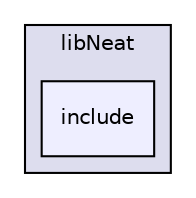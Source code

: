 digraph "libNeat/include" {
  compound=true
  node [ fontsize="10", fontname="Helvetica"];
  edge [ labelfontsize="10", labelfontname="Helvetica"];
  subgraph clusterdir_753d3ed4673e35ca84a3d0c721e75504 {
    graph [ bgcolor="#ddddee", pencolor="black", label="libNeat" fontname="Helvetica", fontsize="10", URL="dir_753d3ed4673e35ca84a3d0c721e75504.html"]
  dir_dc51bfb3ccc4ce88a6ccf39118a818af [shape=box, label="include", style="filled", fillcolor="#eeeeff", pencolor="black", URL="dir_dc51bfb3ccc4ce88a6ccf39118a818af.html"];
  }
}
